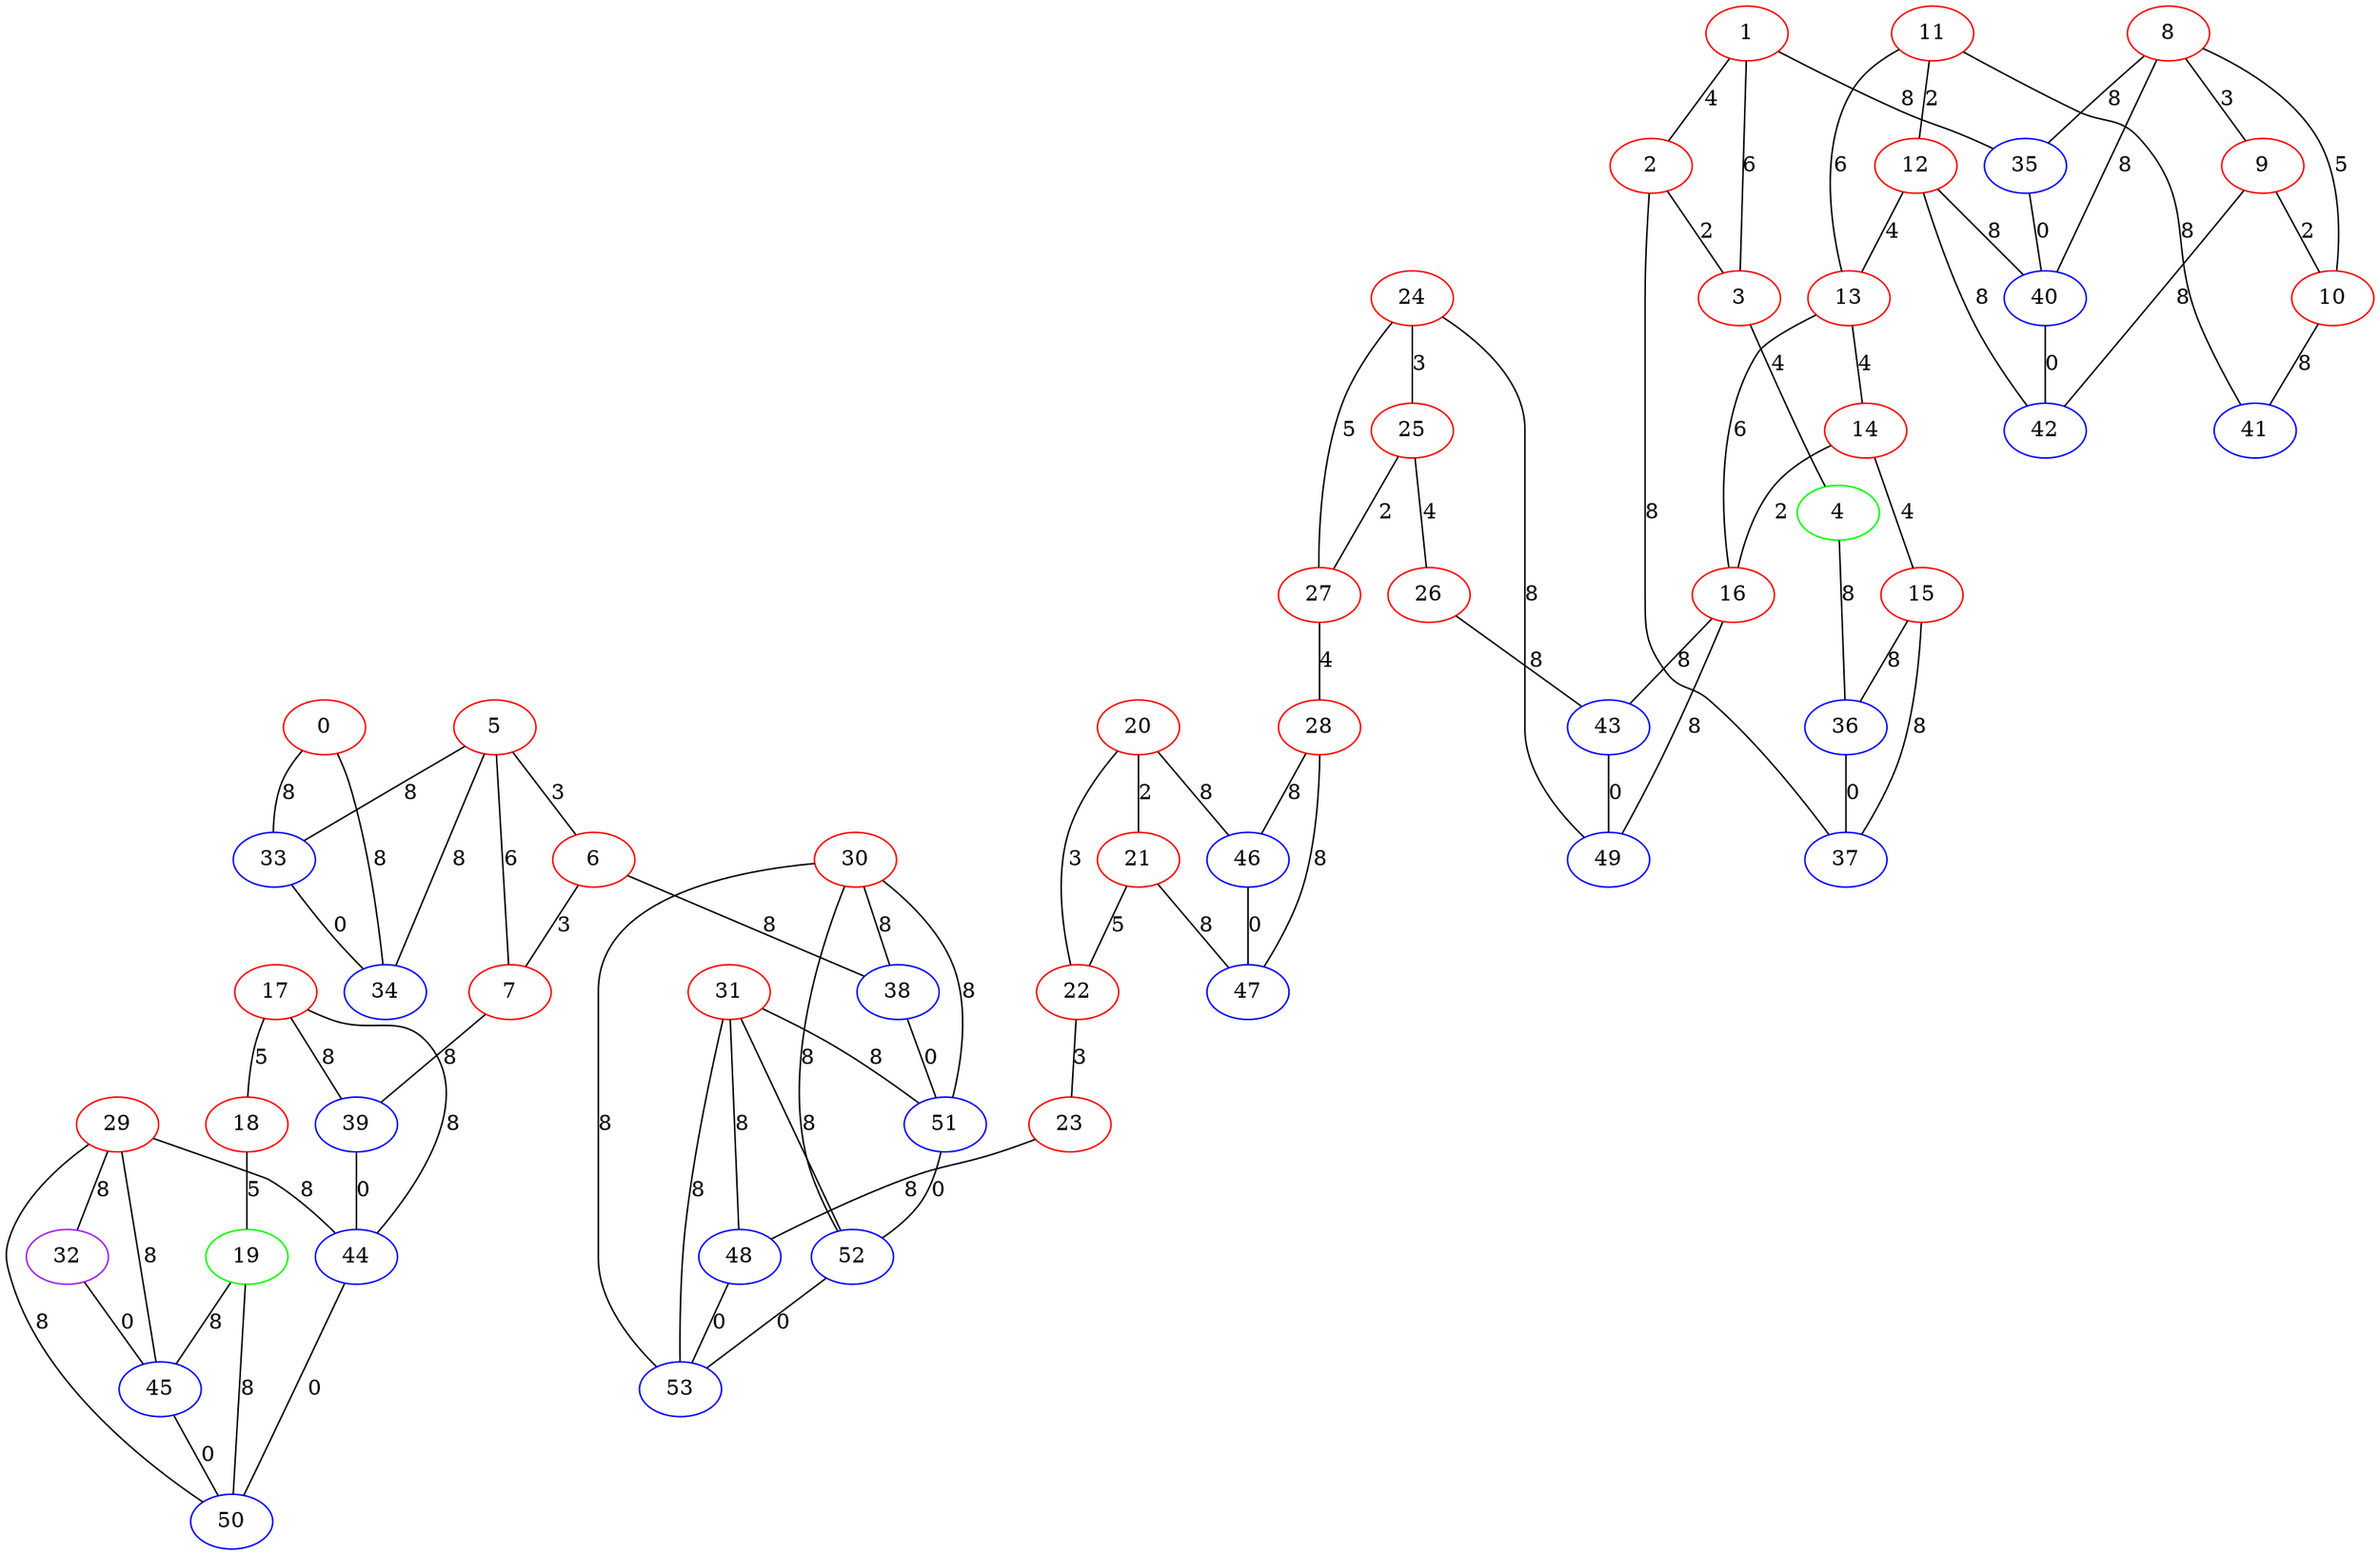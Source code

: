 graph "" {
0 [color=red, weight=1];
1 [color=red, weight=1];
2 [color=red, weight=1];
3 [color=red, weight=1];
4 [color=green, weight=2];
5 [color=red, weight=1];
6 [color=red, weight=1];
7 [color=red, weight=1];
8 [color=red, weight=1];
9 [color=red, weight=1];
10 [color=red, weight=1];
11 [color=red, weight=1];
12 [color=red, weight=1];
13 [color=red, weight=1];
14 [color=red, weight=1];
15 [color=red, weight=1];
16 [color=red, weight=1];
17 [color=red, weight=1];
18 [color=red, weight=1];
19 [color=green, weight=2];
20 [color=red, weight=1];
21 [color=red, weight=1];
22 [color=red, weight=1];
23 [color=red, weight=1];
24 [color=red, weight=1];
25 [color=red, weight=1];
26 [color=red, weight=1];
27 [color=red, weight=1];
28 [color=red, weight=1];
29 [color=red, weight=1];
30 [color=red, weight=1];
31 [color=red, weight=1];
32 [color=purple, weight=4];
33 [color=blue, weight=3];
34 [color=blue, weight=3];
35 [color=blue, weight=3];
36 [color=blue, weight=3];
37 [color=blue, weight=3];
38 [color=blue, weight=3];
39 [color=blue, weight=3];
40 [color=blue, weight=3];
41 [color=blue, weight=3];
42 [color=blue, weight=3];
43 [color=blue, weight=3];
44 [color=blue, weight=3];
45 [color=blue, weight=3];
46 [color=blue, weight=3];
47 [color=blue, weight=3];
48 [color=blue, weight=3];
49 [color=blue, weight=3];
50 [color=blue, weight=3];
51 [color=blue, weight=3];
52 [color=blue, weight=3];
53 [color=blue, weight=3];
0 -- 33  [key=0, label=8];
0 -- 34  [key=0, label=8];
1 -- 35  [key=0, label=8];
1 -- 2  [key=0, label=4];
1 -- 3  [key=0, label=6];
2 -- 3  [key=0, label=2];
2 -- 37  [key=0, label=8];
3 -- 4  [key=0, label=4];
4 -- 36  [key=0, label=8];
5 -- 33  [key=0, label=8];
5 -- 34  [key=0, label=8];
5 -- 6  [key=0, label=3];
5 -- 7  [key=0, label=6];
6 -- 38  [key=0, label=8];
6 -- 7  [key=0, label=3];
7 -- 39  [key=0, label=8];
8 -- 40  [key=0, label=8];
8 -- 9  [key=0, label=3];
8 -- 10  [key=0, label=5];
8 -- 35  [key=0, label=8];
9 -- 10  [key=0, label=2];
9 -- 42  [key=0, label=8];
10 -- 41  [key=0, label=8];
11 -- 41  [key=0, label=8];
11 -- 12  [key=0, label=2];
11 -- 13  [key=0, label=6];
12 -- 40  [key=0, label=8];
12 -- 42  [key=0, label=8];
12 -- 13  [key=0, label=4];
13 -- 16  [key=0, label=6];
13 -- 14  [key=0, label=4];
14 -- 16  [key=0, label=2];
14 -- 15  [key=0, label=4];
15 -- 36  [key=0, label=8];
15 -- 37  [key=0, label=8];
16 -- 49  [key=0, label=8];
16 -- 43  [key=0, label=8];
17 -- 18  [key=0, label=5];
17 -- 44  [key=0, label=8];
17 -- 39  [key=0, label=8];
18 -- 19  [key=0, label=5];
19 -- 50  [key=0, label=8];
19 -- 45  [key=0, label=8];
20 -- 46  [key=0, label=8];
20 -- 21  [key=0, label=2];
20 -- 22  [key=0, label=3];
21 -- 22  [key=0, label=5];
21 -- 47  [key=0, label=8];
22 -- 23  [key=0, label=3];
23 -- 48  [key=0, label=8];
24 -- 25  [key=0, label=3];
24 -- 27  [key=0, label=5];
24 -- 49  [key=0, label=8];
25 -- 26  [key=0, label=4];
25 -- 27  [key=0, label=2];
26 -- 43  [key=0, label=8];
27 -- 28  [key=0, label=4];
28 -- 46  [key=0, label=8];
28 -- 47  [key=0, label=8];
29 -- 32  [key=0, label=8];
29 -- 50  [key=0, label=8];
29 -- 44  [key=0, label=8];
29 -- 45  [key=0, label=8];
30 -- 51  [key=0, label=8];
30 -- 52  [key=0, label=8];
30 -- 53  [key=0, label=8];
30 -- 38  [key=0, label=8];
31 -- 48  [key=0, label=8];
31 -- 51  [key=0, label=8];
31 -- 52  [key=0, label=8];
31 -- 53  [key=0, label=8];
32 -- 45  [key=0, label=0];
33 -- 34  [key=0, label=0];
35 -- 40  [key=0, label=0];
36 -- 37  [key=0, label=0];
38 -- 51  [key=0, label=0];
39 -- 44  [key=0, label=0];
40 -- 42  [key=0, label=0];
43 -- 49  [key=0, label=0];
44 -- 50  [key=0, label=0];
45 -- 50  [key=0, label=0];
46 -- 47  [key=0, label=0];
48 -- 53  [key=0, label=0];
51 -- 52  [key=0, label=0];
52 -- 53  [key=0, label=0];
}
